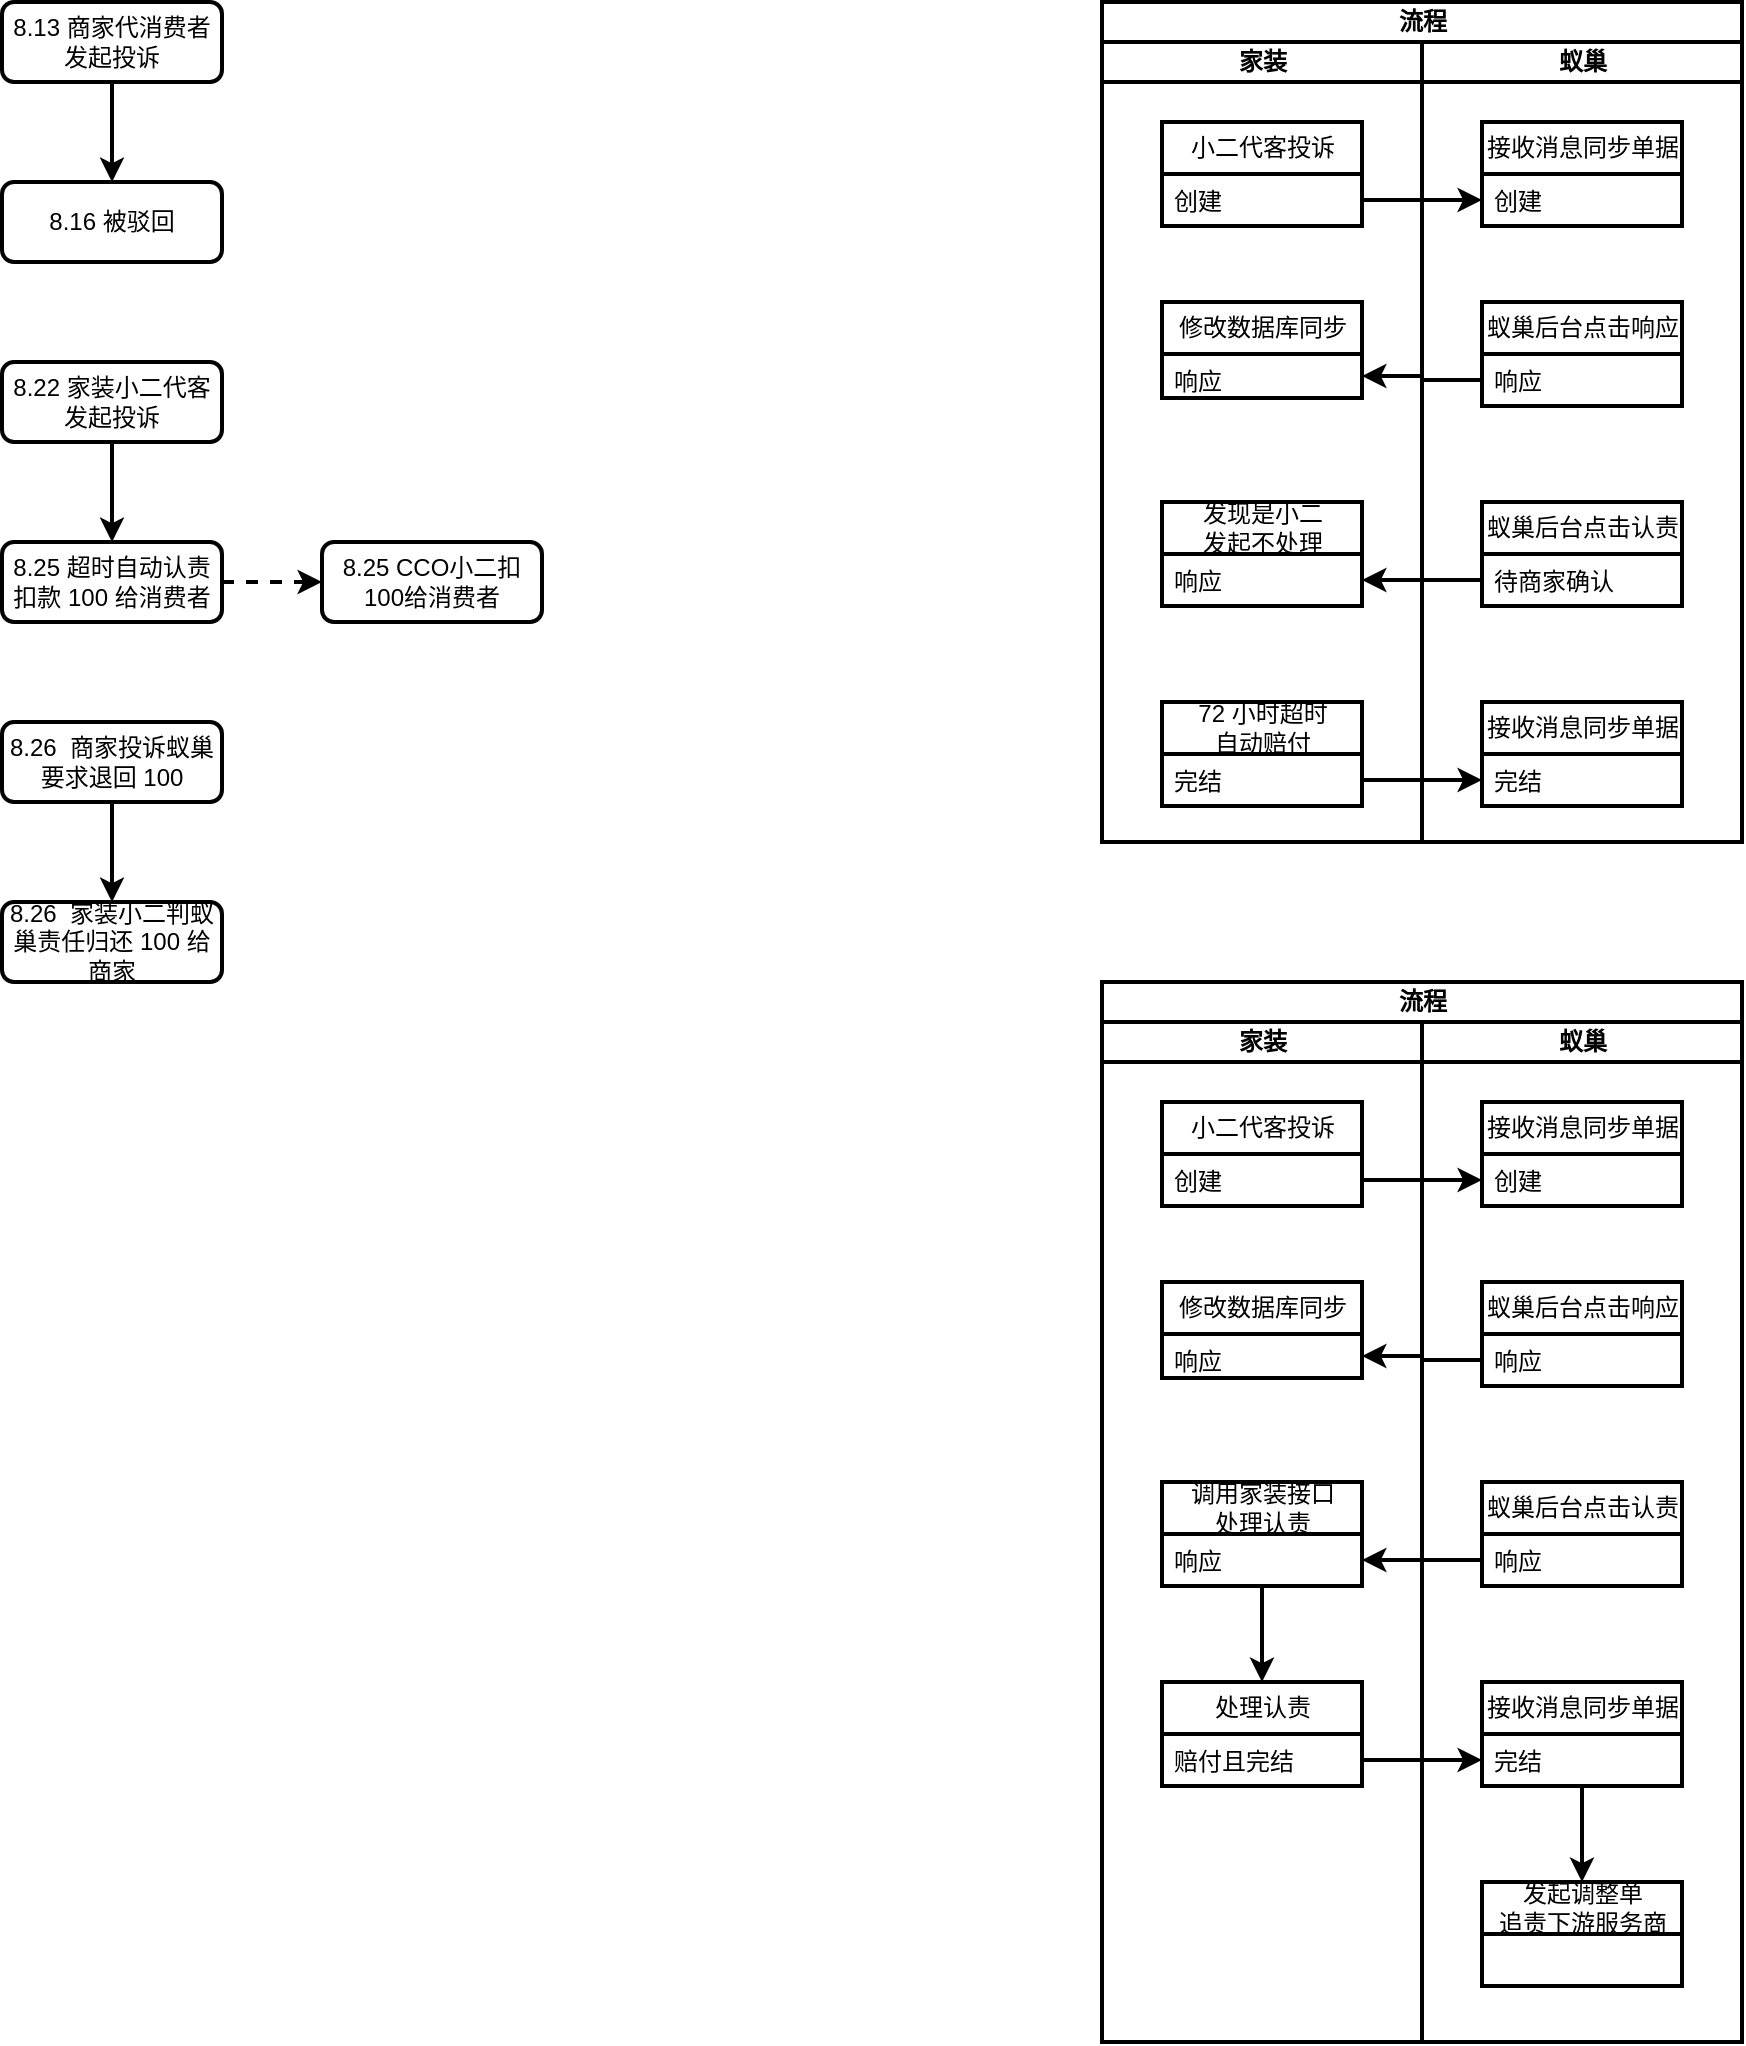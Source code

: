 <mxfile version="20.8.16" type="device"><diagram name="第 1 页" id="IU1fYjFUZpXzlQOo9rjW"><mxGraphModel dx="1292" dy="880" grid="1" gridSize="10" guides="1" tooltips="1" connect="1" arrows="1" fold="1" page="1" pageScale="1" pageWidth="4000" pageHeight="20000" math="0" shadow="0"><root><mxCell id="0"/><mxCell id="1" parent="0"/><mxCell id="e8vhpQflRhDaQ-34oH5D-3" style="edgeStyle=orthogonalEdgeStyle;rounded=0;orthogonalLoop=1;jettySize=auto;html=1;entryX=0.5;entryY=0;entryDx=0;entryDy=0;strokeWidth=2;" parent="1" source="e8vhpQflRhDaQ-34oH5D-1" target="e8vhpQflRhDaQ-34oH5D-2" edge="1"><mxGeometry relative="1" as="geometry"/></mxCell><mxCell id="e8vhpQflRhDaQ-34oH5D-1" value="8.13 商家代消费者发起投诉" style="rounded=1;whiteSpace=wrap;html=1;strokeWidth=2;" parent="1" vertex="1"><mxGeometry x="410" y="350" width="110" height="40" as="geometry"/></mxCell><mxCell id="e8vhpQflRhDaQ-34oH5D-2" value="8.16 被驳回" style="rounded=1;whiteSpace=wrap;html=1;strokeWidth=2;" parent="1" vertex="1"><mxGeometry x="410" y="440" width="110" height="40" as="geometry"/></mxCell><mxCell id="e8vhpQflRhDaQ-34oH5D-6" style="edgeStyle=orthogonalEdgeStyle;rounded=0;orthogonalLoop=1;jettySize=auto;html=1;entryX=0.5;entryY=0;entryDx=0;entryDy=0;strokeWidth=2;" parent="1" source="e8vhpQflRhDaQ-34oH5D-4" target="e8vhpQflRhDaQ-34oH5D-5" edge="1"><mxGeometry relative="1" as="geometry"/></mxCell><mxCell id="e8vhpQflRhDaQ-34oH5D-4" value="8.22 家装小二代客发起投诉" style="rounded=1;whiteSpace=wrap;html=1;strokeWidth=2;" parent="1" vertex="1"><mxGeometry x="410" y="530" width="110" height="40" as="geometry"/></mxCell><mxCell id="e8vhpQflRhDaQ-34oH5D-8" style="edgeStyle=orthogonalEdgeStyle;rounded=0;orthogonalLoop=1;jettySize=auto;html=1;entryX=0;entryY=0.5;entryDx=0;entryDy=0;strokeWidth=2;dashed=1;" parent="1" source="e8vhpQflRhDaQ-34oH5D-5" target="e8vhpQflRhDaQ-34oH5D-7" edge="1"><mxGeometry relative="1" as="geometry"/></mxCell><mxCell id="e8vhpQflRhDaQ-34oH5D-5" value="8.25 超时自动认责&lt;br&gt;扣款 100 给消费者" style="rounded=1;whiteSpace=wrap;html=1;strokeWidth=2;" parent="1" vertex="1"><mxGeometry x="410" y="620" width="110" height="40" as="geometry"/></mxCell><mxCell id="e8vhpQflRhDaQ-34oH5D-7" value="8.25 CCO小二扣100给消费者" style="rounded=1;whiteSpace=wrap;html=1;strokeWidth=2;" parent="1" vertex="1"><mxGeometry x="570" y="620" width="110" height="40" as="geometry"/></mxCell><mxCell id="e8vhpQflRhDaQ-34oH5D-11" style="edgeStyle=orthogonalEdgeStyle;rounded=0;orthogonalLoop=1;jettySize=auto;html=1;entryX=0.5;entryY=0;entryDx=0;entryDy=0;strokeWidth=2;" parent="1" source="e8vhpQflRhDaQ-34oH5D-9" target="e8vhpQflRhDaQ-34oH5D-10" edge="1"><mxGeometry relative="1" as="geometry"/></mxCell><mxCell id="e8vhpQflRhDaQ-34oH5D-9" value="8.26&amp;nbsp; 商家投诉蚁巢要求退回 100" style="rounded=1;whiteSpace=wrap;html=1;strokeWidth=2;" parent="1" vertex="1"><mxGeometry x="410" y="710" width="110" height="40" as="geometry"/></mxCell><mxCell id="e8vhpQflRhDaQ-34oH5D-10" value="8.26&amp;nbsp; 家装小二判蚁巢责任归还 100 给商家" style="rounded=1;whiteSpace=wrap;html=1;strokeWidth=2;" parent="1" vertex="1"><mxGeometry x="410" y="800" width="110" height="40" as="geometry"/></mxCell><mxCell id="e8vhpQflRhDaQ-34oH5D-13" value="流程" style="swimlane;childLayout=stackLayout;resizeParent=1;resizeParentMax=0;startSize=20;html=1;strokeWidth=2;" parent="1" vertex="1"><mxGeometry x="960.0" y="350" width="320" height="420" as="geometry"/></mxCell><mxCell id="e8vhpQflRhDaQ-34oH5D-14" value="家装" style="swimlane;startSize=20;html=1;strokeWidth=2;" parent="e8vhpQflRhDaQ-34oH5D-13" vertex="1"><mxGeometry y="20" width="160" height="400" as="geometry"/></mxCell><mxCell id="e8vhpQflRhDaQ-34oH5D-20" value="小二代客投诉" style="swimlane;fontStyle=0;childLayout=stackLayout;horizontal=1;startSize=26;fillColor=none;horizontalStack=0;resizeParent=1;resizeParentMax=0;resizeLast=0;collapsible=1;marginBottom=0;html=1;strokeWidth=2;" parent="e8vhpQflRhDaQ-34oH5D-14" vertex="1"><mxGeometry x="30.0" y="40" width="100" height="52" as="geometry"/></mxCell><mxCell id="e8vhpQflRhDaQ-34oH5D-21" value="创建" style="text;strokeColor=none;fillColor=none;align=left;verticalAlign=top;spacingLeft=4;spacingRight=4;overflow=hidden;rotatable=0;points=[[0,0.5],[1,0.5]];portConstraint=eastwest;whiteSpace=wrap;html=1;" parent="e8vhpQflRhDaQ-34oH5D-20" vertex="1"><mxGeometry y="26" width="100" height="26" as="geometry"/></mxCell><mxCell id="e8vhpQflRhDaQ-34oH5D-29" value="发现是小二&lt;br&gt;发起不处理" style="swimlane;fontStyle=0;childLayout=stackLayout;horizontal=1;startSize=26;fillColor=none;horizontalStack=0;resizeParent=1;resizeParentMax=0;resizeLast=0;collapsible=1;marginBottom=0;html=1;strokeWidth=2;" parent="e8vhpQflRhDaQ-34oH5D-14" vertex="1"><mxGeometry x="30.0" y="230" width="100" height="52" as="geometry"/></mxCell><mxCell id="e8vhpQflRhDaQ-34oH5D-30" value="响应" style="text;strokeColor=none;fillColor=none;align=left;verticalAlign=top;spacingLeft=4;spacingRight=4;overflow=hidden;rotatable=0;points=[[0,0.5],[1,0.5]];portConstraint=eastwest;whiteSpace=wrap;html=1;" parent="e8vhpQflRhDaQ-34oH5D-29" vertex="1"><mxGeometry y="26" width="100" height="26" as="geometry"/></mxCell><mxCell id="e8vhpQflRhDaQ-34oH5D-33" value="修改数据库同步" style="swimlane;fontStyle=0;childLayout=stackLayout;horizontal=1;startSize=26;fillColor=none;horizontalStack=0;resizeParent=1;resizeParentMax=0;resizeLast=0;collapsible=1;marginBottom=0;html=1;strokeWidth=2;" parent="e8vhpQflRhDaQ-34oH5D-14" vertex="1"><mxGeometry x="30.0" y="130" width="100" height="48" as="geometry"/></mxCell><mxCell id="e8vhpQflRhDaQ-34oH5D-34" value="响应" style="text;strokeColor=none;fillColor=none;align=left;verticalAlign=top;spacingLeft=4;spacingRight=4;overflow=hidden;rotatable=0;points=[[0,0.5],[1,0.5]];portConstraint=eastwest;whiteSpace=wrap;html=1;" parent="e8vhpQflRhDaQ-34oH5D-33" vertex="1"><mxGeometry y="26" width="100" height="22" as="geometry"/></mxCell><mxCell id="e8vhpQflRhDaQ-34oH5D-40" value="72 小时超时&lt;br&gt;自动赔付" style="swimlane;fontStyle=0;childLayout=stackLayout;horizontal=1;startSize=26;fillColor=none;horizontalStack=0;resizeParent=1;resizeParentMax=0;resizeLast=0;collapsible=1;marginBottom=0;html=1;strokeWidth=2;" parent="e8vhpQflRhDaQ-34oH5D-14" vertex="1"><mxGeometry x="30.0" y="330" width="100" height="52" as="geometry"/></mxCell><mxCell id="e8vhpQflRhDaQ-34oH5D-41" value="完结" style="text;strokeColor=none;fillColor=none;align=left;verticalAlign=top;spacingLeft=4;spacingRight=4;overflow=hidden;rotatable=0;points=[[0,0.5],[1,0.5]];portConstraint=eastwest;whiteSpace=wrap;html=1;" parent="e8vhpQflRhDaQ-34oH5D-40" vertex="1"><mxGeometry y="26" width="100" height="26" as="geometry"/></mxCell><mxCell id="e8vhpQflRhDaQ-34oH5D-15" value="蚁巢" style="swimlane;startSize=20;html=1;strokeWidth=2;" parent="e8vhpQflRhDaQ-34oH5D-13" vertex="1"><mxGeometry x="160" y="20" width="160" height="400" as="geometry"/></mxCell><mxCell id="e8vhpQflRhDaQ-34oH5D-24" value="接收消息同步单据" style="swimlane;fontStyle=0;childLayout=stackLayout;horizontal=1;startSize=26;fillColor=none;horizontalStack=0;resizeParent=1;resizeParentMax=0;resizeLast=0;collapsible=1;marginBottom=0;html=1;strokeWidth=2;" parent="e8vhpQflRhDaQ-34oH5D-15" vertex="1"><mxGeometry x="30.0" y="40" width="100" height="52" as="geometry"/></mxCell><mxCell id="e8vhpQflRhDaQ-34oH5D-25" value="创建" style="text;strokeColor=none;fillColor=none;align=left;verticalAlign=top;spacingLeft=4;spacingRight=4;overflow=hidden;rotatable=0;points=[[0,0.5],[1,0.5]];portConstraint=eastwest;whiteSpace=wrap;html=1;" parent="e8vhpQflRhDaQ-34oH5D-24" vertex="1"><mxGeometry y="26" width="100" height="26" as="geometry"/></mxCell><mxCell id="e8vhpQflRhDaQ-34oH5D-27" value="蚁巢后台点击认责" style="swimlane;fontStyle=0;childLayout=stackLayout;horizontal=1;startSize=26;fillColor=none;horizontalStack=0;resizeParent=1;resizeParentMax=0;resizeLast=0;collapsible=1;marginBottom=0;html=1;strokeWidth=2;" parent="e8vhpQflRhDaQ-34oH5D-15" vertex="1"><mxGeometry x="30.0" y="230" width="100" height="52" as="geometry"/></mxCell><mxCell id="e8vhpQflRhDaQ-34oH5D-28" value="待商家确认" style="text;strokeColor=none;fillColor=none;align=left;verticalAlign=top;spacingLeft=4;spacingRight=4;overflow=hidden;rotatable=0;points=[[0,0.5],[1,0.5]];portConstraint=eastwest;whiteSpace=wrap;html=1;" parent="e8vhpQflRhDaQ-34oH5D-27" vertex="1"><mxGeometry y="26" width="100" height="26" as="geometry"/></mxCell><mxCell id="e8vhpQflRhDaQ-34oH5D-31" value="蚁巢后台点击响应" style="swimlane;fontStyle=0;childLayout=stackLayout;horizontal=1;startSize=26;fillColor=none;horizontalStack=0;resizeParent=1;resizeParentMax=0;resizeLast=0;collapsible=1;marginBottom=0;html=1;strokeWidth=2;" parent="e8vhpQflRhDaQ-34oH5D-15" vertex="1"><mxGeometry x="30.0" y="130" width="100" height="52" as="geometry"/></mxCell><mxCell id="e8vhpQflRhDaQ-34oH5D-32" value="响应" style="text;strokeColor=none;fillColor=none;align=left;verticalAlign=top;spacingLeft=4;spacingRight=4;overflow=hidden;rotatable=0;points=[[0,0.5],[1,0.5]];portConstraint=eastwest;whiteSpace=wrap;html=1;" parent="e8vhpQflRhDaQ-34oH5D-31" vertex="1"><mxGeometry y="26" width="100" height="26" as="geometry"/></mxCell><mxCell id="e8vhpQflRhDaQ-34oH5D-43" value="接收消息同步单据" style="swimlane;fontStyle=0;childLayout=stackLayout;horizontal=1;startSize=26;fillColor=none;horizontalStack=0;resizeParent=1;resizeParentMax=0;resizeLast=0;collapsible=1;marginBottom=0;html=1;strokeWidth=2;" parent="e8vhpQflRhDaQ-34oH5D-15" vertex="1"><mxGeometry x="30" y="330" width="100" height="52" as="geometry"/></mxCell><mxCell id="e8vhpQflRhDaQ-34oH5D-44" value="完结" style="text;strokeColor=none;fillColor=none;align=left;verticalAlign=top;spacingLeft=4;spacingRight=4;overflow=hidden;rotatable=0;points=[[0,0.5],[1,0.5]];portConstraint=eastwest;whiteSpace=wrap;html=1;" parent="e8vhpQflRhDaQ-34oH5D-43" vertex="1"><mxGeometry y="26" width="100" height="26" as="geometry"/></mxCell><mxCell id="e8vhpQflRhDaQ-34oH5D-26" style="edgeStyle=orthogonalEdgeStyle;rounded=0;orthogonalLoop=1;jettySize=auto;html=1;entryX=0;entryY=0.5;entryDx=0;entryDy=0;strokeWidth=2;" parent="e8vhpQflRhDaQ-34oH5D-13" source="e8vhpQflRhDaQ-34oH5D-21" target="e8vhpQflRhDaQ-34oH5D-25" edge="1"><mxGeometry relative="1" as="geometry"/></mxCell><mxCell id="e8vhpQflRhDaQ-34oH5D-35" style="edgeStyle=orthogonalEdgeStyle;rounded=0;orthogonalLoop=1;jettySize=auto;html=1;entryX=1;entryY=0.5;entryDx=0;entryDy=0;strokeWidth=2;" parent="e8vhpQflRhDaQ-34oH5D-13" source="e8vhpQflRhDaQ-34oH5D-32" target="e8vhpQflRhDaQ-34oH5D-34" edge="1"><mxGeometry relative="1" as="geometry"/></mxCell><mxCell id="e8vhpQflRhDaQ-34oH5D-39" style="edgeStyle=orthogonalEdgeStyle;rounded=0;orthogonalLoop=1;jettySize=auto;html=1;entryX=1;entryY=0.5;entryDx=0;entryDy=0;strokeWidth=2;" parent="e8vhpQflRhDaQ-34oH5D-13" source="e8vhpQflRhDaQ-34oH5D-28" target="e8vhpQflRhDaQ-34oH5D-30" edge="1"><mxGeometry relative="1" as="geometry"/></mxCell><mxCell id="e8vhpQflRhDaQ-34oH5D-45" style="edgeStyle=orthogonalEdgeStyle;rounded=0;orthogonalLoop=1;jettySize=auto;html=1;entryX=0;entryY=0.75;entryDx=0;entryDy=0;strokeWidth=2;" parent="e8vhpQflRhDaQ-34oH5D-13" source="e8vhpQflRhDaQ-34oH5D-41" target="e8vhpQflRhDaQ-34oH5D-43" edge="1"><mxGeometry relative="1" as="geometry"/></mxCell><mxCell id="e8vhpQflRhDaQ-34oH5D-46" value="流程" style="swimlane;childLayout=stackLayout;resizeParent=1;resizeParentMax=0;startSize=20;html=1;strokeWidth=2;" parent="1" vertex="1"><mxGeometry x="960.0" y="840" width="320" height="530" as="geometry"/></mxCell><mxCell id="e8vhpQflRhDaQ-34oH5D-47" value="家装" style="swimlane;startSize=20;html=1;strokeWidth=2;" parent="e8vhpQflRhDaQ-34oH5D-46" vertex="1"><mxGeometry y="20" width="160" height="510" as="geometry"/></mxCell><mxCell id="e8vhpQflRhDaQ-34oH5D-48" value="小二代客投诉" style="swimlane;fontStyle=0;childLayout=stackLayout;horizontal=1;startSize=26;fillColor=none;horizontalStack=0;resizeParent=1;resizeParentMax=0;resizeLast=0;collapsible=1;marginBottom=0;html=1;strokeWidth=2;" parent="e8vhpQflRhDaQ-34oH5D-47" vertex="1"><mxGeometry x="30.0" y="40" width="100" height="52" as="geometry"/></mxCell><mxCell id="e8vhpQflRhDaQ-34oH5D-49" value="创建" style="text;strokeColor=none;fillColor=none;align=left;verticalAlign=top;spacingLeft=4;spacingRight=4;overflow=hidden;rotatable=0;points=[[0,0.5],[1,0.5]];portConstraint=eastwest;whiteSpace=wrap;html=1;" parent="e8vhpQflRhDaQ-34oH5D-48" vertex="1"><mxGeometry y="26" width="100" height="26" as="geometry"/></mxCell><mxCell id="e8vhpQflRhDaQ-34oH5D-69" style="edgeStyle=orthogonalEdgeStyle;rounded=0;orthogonalLoop=1;jettySize=auto;html=1;entryX=0.5;entryY=0;entryDx=0;entryDy=0;strokeWidth=2;" parent="e8vhpQflRhDaQ-34oH5D-47" source="e8vhpQflRhDaQ-34oH5D-50" target="e8vhpQflRhDaQ-34oH5D-54" edge="1"><mxGeometry relative="1" as="geometry"/></mxCell><mxCell id="e8vhpQflRhDaQ-34oH5D-50" value="调用家装接口&lt;br&gt;处理认责" style="swimlane;fontStyle=0;childLayout=stackLayout;horizontal=1;startSize=26;fillColor=none;horizontalStack=0;resizeParent=1;resizeParentMax=0;resizeLast=0;collapsible=1;marginBottom=0;html=1;strokeWidth=2;" parent="e8vhpQflRhDaQ-34oH5D-47" vertex="1"><mxGeometry x="30.0" y="230" width="100" height="52" as="geometry"/></mxCell><mxCell id="e8vhpQflRhDaQ-34oH5D-51" value="响应" style="text;strokeColor=none;fillColor=none;align=left;verticalAlign=top;spacingLeft=4;spacingRight=4;overflow=hidden;rotatable=0;points=[[0,0.5],[1,0.5]];portConstraint=eastwest;whiteSpace=wrap;html=1;" parent="e8vhpQflRhDaQ-34oH5D-50" vertex="1"><mxGeometry y="26" width="100" height="26" as="geometry"/></mxCell><mxCell id="e8vhpQflRhDaQ-34oH5D-52" value="修改数据库同步" style="swimlane;fontStyle=0;childLayout=stackLayout;horizontal=1;startSize=26;fillColor=none;horizontalStack=0;resizeParent=1;resizeParentMax=0;resizeLast=0;collapsible=1;marginBottom=0;html=1;strokeWidth=2;" parent="e8vhpQflRhDaQ-34oH5D-47" vertex="1"><mxGeometry x="30.0" y="130" width="100" height="48" as="geometry"/></mxCell><mxCell id="e8vhpQflRhDaQ-34oH5D-53" value="响应" style="text;strokeColor=none;fillColor=none;align=left;verticalAlign=top;spacingLeft=4;spacingRight=4;overflow=hidden;rotatable=0;points=[[0,0.5],[1,0.5]];portConstraint=eastwest;whiteSpace=wrap;html=1;" parent="e8vhpQflRhDaQ-34oH5D-52" vertex="1"><mxGeometry y="26" width="100" height="22" as="geometry"/></mxCell><mxCell id="e8vhpQflRhDaQ-34oH5D-54" value="处理认责" style="swimlane;fontStyle=0;childLayout=stackLayout;horizontal=1;startSize=26;fillColor=none;horizontalStack=0;resizeParent=1;resizeParentMax=0;resizeLast=0;collapsible=1;marginBottom=0;html=1;strokeWidth=2;" parent="e8vhpQflRhDaQ-34oH5D-47" vertex="1"><mxGeometry x="30.0" y="330" width="100" height="52" as="geometry"/></mxCell><mxCell id="e8vhpQflRhDaQ-34oH5D-55" value="赔付且完结" style="text;strokeColor=none;fillColor=none;align=left;verticalAlign=top;spacingLeft=4;spacingRight=4;overflow=hidden;rotatable=0;points=[[0,0.5],[1,0.5]];portConstraint=eastwest;whiteSpace=wrap;html=1;" parent="e8vhpQflRhDaQ-34oH5D-54" vertex="1"><mxGeometry y="26" width="100" height="26" as="geometry"/></mxCell><mxCell id="e8vhpQflRhDaQ-34oH5D-56" value="蚁巢" style="swimlane;startSize=20;html=1;strokeWidth=2;" parent="e8vhpQflRhDaQ-34oH5D-46" vertex="1"><mxGeometry x="160" y="20" width="160" height="510" as="geometry"/></mxCell><mxCell id="e8vhpQflRhDaQ-34oH5D-57" value="接收消息同步单据" style="swimlane;fontStyle=0;childLayout=stackLayout;horizontal=1;startSize=26;fillColor=none;horizontalStack=0;resizeParent=1;resizeParentMax=0;resizeLast=0;collapsible=1;marginBottom=0;html=1;strokeWidth=2;" parent="e8vhpQflRhDaQ-34oH5D-56" vertex="1"><mxGeometry x="30.0" y="40" width="100" height="52" as="geometry"/></mxCell><mxCell id="e8vhpQflRhDaQ-34oH5D-58" value="创建" style="text;strokeColor=none;fillColor=none;align=left;verticalAlign=top;spacingLeft=4;spacingRight=4;overflow=hidden;rotatable=0;points=[[0,0.5],[1,0.5]];portConstraint=eastwest;whiteSpace=wrap;html=1;" parent="e8vhpQflRhDaQ-34oH5D-57" vertex="1"><mxGeometry y="26" width="100" height="26" as="geometry"/></mxCell><mxCell id="e8vhpQflRhDaQ-34oH5D-59" value="蚁巢后台点击认责" style="swimlane;fontStyle=0;childLayout=stackLayout;horizontal=1;startSize=26;fillColor=none;horizontalStack=0;resizeParent=1;resizeParentMax=0;resizeLast=0;collapsible=1;marginBottom=0;html=1;strokeWidth=2;" parent="e8vhpQflRhDaQ-34oH5D-56" vertex="1"><mxGeometry x="30.0" y="230" width="100" height="52" as="geometry"/></mxCell><mxCell id="e8vhpQflRhDaQ-34oH5D-60" value="响应" style="text;strokeColor=none;fillColor=none;align=left;verticalAlign=top;spacingLeft=4;spacingRight=4;overflow=hidden;rotatable=0;points=[[0,0.5],[1,0.5]];portConstraint=eastwest;whiteSpace=wrap;html=1;" parent="e8vhpQflRhDaQ-34oH5D-59" vertex="1"><mxGeometry y="26" width="100" height="26" as="geometry"/></mxCell><mxCell id="e8vhpQflRhDaQ-34oH5D-61" value="蚁巢后台点击响应" style="swimlane;fontStyle=0;childLayout=stackLayout;horizontal=1;startSize=26;fillColor=none;horizontalStack=0;resizeParent=1;resizeParentMax=0;resizeLast=0;collapsible=1;marginBottom=0;html=1;strokeWidth=2;" parent="e8vhpQflRhDaQ-34oH5D-56" vertex="1"><mxGeometry x="30.0" y="130" width="100" height="52" as="geometry"/></mxCell><mxCell id="e8vhpQflRhDaQ-34oH5D-62" value="响应" style="text;strokeColor=none;fillColor=none;align=left;verticalAlign=top;spacingLeft=4;spacingRight=4;overflow=hidden;rotatable=0;points=[[0,0.5],[1,0.5]];portConstraint=eastwest;whiteSpace=wrap;html=1;" parent="e8vhpQflRhDaQ-34oH5D-61" vertex="1"><mxGeometry y="26" width="100" height="26" as="geometry"/></mxCell><mxCell id="e8vhpQflRhDaQ-34oH5D-63" value="接收消息同步单据" style="swimlane;fontStyle=0;childLayout=stackLayout;horizontal=1;startSize=26;fillColor=none;horizontalStack=0;resizeParent=1;resizeParentMax=0;resizeLast=0;collapsible=1;marginBottom=0;html=1;strokeWidth=2;" parent="e8vhpQflRhDaQ-34oH5D-56" vertex="1"><mxGeometry x="30" y="330" width="100" height="52" as="geometry"/></mxCell><mxCell id="e8vhpQflRhDaQ-34oH5D-64" value="完结" style="text;strokeColor=none;fillColor=none;align=left;verticalAlign=top;spacingLeft=4;spacingRight=4;overflow=hidden;rotatable=0;points=[[0,0.5],[1,0.5]];portConstraint=eastwest;whiteSpace=wrap;html=1;" parent="e8vhpQflRhDaQ-34oH5D-63" vertex="1"><mxGeometry y="26" width="100" height="26" as="geometry"/></mxCell><mxCell id="e8vhpQflRhDaQ-34oH5D-65" style="edgeStyle=orthogonalEdgeStyle;rounded=0;orthogonalLoop=1;jettySize=auto;html=1;entryX=0;entryY=0.5;entryDx=0;entryDy=0;strokeWidth=2;" parent="e8vhpQflRhDaQ-34oH5D-46" source="e8vhpQflRhDaQ-34oH5D-49" target="e8vhpQflRhDaQ-34oH5D-58" edge="1"><mxGeometry relative="1" as="geometry"/></mxCell><mxCell id="e8vhpQflRhDaQ-34oH5D-66" style="edgeStyle=orthogonalEdgeStyle;rounded=0;orthogonalLoop=1;jettySize=auto;html=1;entryX=1;entryY=0.5;entryDx=0;entryDy=0;strokeWidth=2;" parent="e8vhpQflRhDaQ-34oH5D-46" source="e8vhpQflRhDaQ-34oH5D-62" target="e8vhpQflRhDaQ-34oH5D-53" edge="1"><mxGeometry relative="1" as="geometry"/></mxCell><mxCell id="e8vhpQflRhDaQ-34oH5D-67" style="edgeStyle=orthogonalEdgeStyle;rounded=0;orthogonalLoop=1;jettySize=auto;html=1;entryX=1;entryY=0.5;entryDx=0;entryDy=0;strokeWidth=2;" parent="e8vhpQflRhDaQ-34oH5D-46" source="e8vhpQflRhDaQ-34oH5D-60" target="e8vhpQflRhDaQ-34oH5D-51" edge="1"><mxGeometry relative="1" as="geometry"/></mxCell><mxCell id="e8vhpQflRhDaQ-34oH5D-68" style="edgeStyle=orthogonalEdgeStyle;rounded=0;orthogonalLoop=1;jettySize=auto;html=1;entryX=0;entryY=0.75;entryDx=0;entryDy=0;strokeWidth=2;" parent="e8vhpQflRhDaQ-34oH5D-46" source="e8vhpQflRhDaQ-34oH5D-55" target="e8vhpQflRhDaQ-34oH5D-63" edge="1"><mxGeometry relative="1" as="geometry"/></mxCell><mxCell id="e8vhpQflRhDaQ-34oH5D-70" value="发起调整单&lt;br&gt;追责下游服务商" style="swimlane;fontStyle=0;childLayout=stackLayout;horizontal=1;startSize=26;fillColor=none;horizontalStack=0;resizeParent=1;resizeParentMax=0;resizeLast=0;collapsible=1;marginBottom=0;html=1;strokeWidth=2;" parent="1" vertex="1"><mxGeometry x="1150" y="1290" width="100" height="52" as="geometry"/></mxCell><mxCell id="e8vhpQflRhDaQ-34oH5D-72" style="edgeStyle=orthogonalEdgeStyle;rounded=0;orthogonalLoop=1;jettySize=auto;html=1;entryX=0.5;entryY=0;entryDx=0;entryDy=0;strokeWidth=2;" parent="1" source="e8vhpQflRhDaQ-34oH5D-63" target="e8vhpQflRhDaQ-34oH5D-70" edge="1"><mxGeometry relative="1" as="geometry"/></mxCell></root></mxGraphModel></diagram></mxfile>